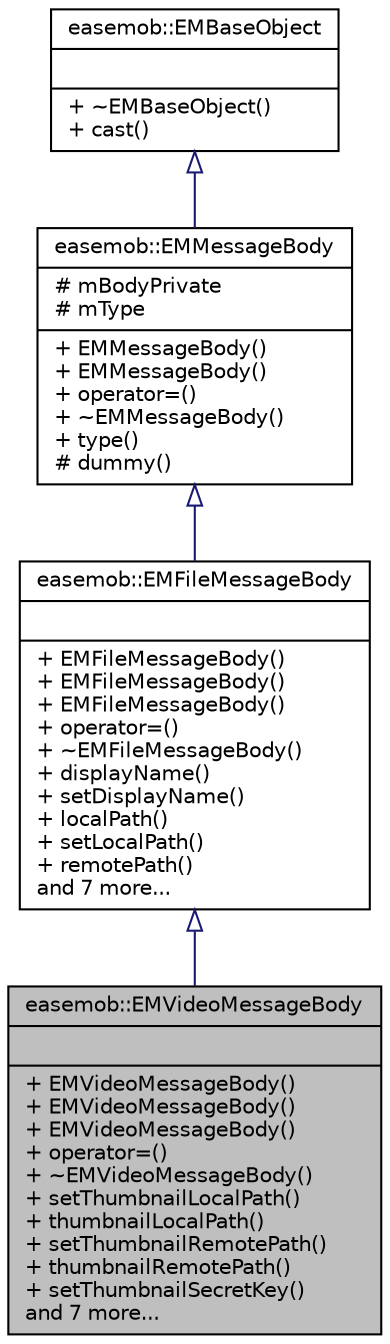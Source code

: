 digraph "easemob::EMVideoMessageBody"
{
  edge [fontname="Helvetica",fontsize="10",labelfontname="Helvetica",labelfontsize="10"];
  node [fontname="Helvetica",fontsize="10",shape=record];
  Node1 [label="{easemob::EMVideoMessageBody\n||+ EMVideoMessageBody()\l+ EMVideoMessageBody()\l+ EMVideoMessageBody()\l+ operator=()\l+ ~EMVideoMessageBody()\l+ setThumbnailLocalPath()\l+ thumbnailLocalPath()\l+ setThumbnailRemotePath()\l+ thumbnailRemotePath()\l+ setThumbnailSecretKey()\land 7 more...\l}",height=0.2,width=0.4,color="black", fillcolor="grey75", style="filled" fontcolor="black"];
  Node2 -> Node1 [dir="back",color="midnightblue",fontsize="10",style="solid",arrowtail="onormal",fontname="Helvetica"];
  Node2 [label="{easemob::EMFileMessageBody\n||+ EMFileMessageBody()\l+ EMFileMessageBody()\l+ EMFileMessageBody()\l+ operator=()\l+ ~EMFileMessageBody()\l+ displayName()\l+ setDisplayName()\l+ localPath()\l+ setLocalPath()\l+ remotePath()\land 7 more...\l}",height=0.2,width=0.4,color="black", fillcolor="white", style="filled",URL="$classeasemob_1_1EMFileMessageBody.html"];
  Node3 -> Node2 [dir="back",color="midnightblue",fontsize="10",style="solid",arrowtail="onormal",fontname="Helvetica"];
  Node3 [label="{easemob::EMMessageBody\n|# mBodyPrivate\l# mType\l|+ EMMessageBody()\l+ EMMessageBody()\l+ operator=()\l+ ~EMMessageBody()\l+ type()\l# dummy()\l}",height=0.2,width=0.4,color="black", fillcolor="white", style="filled",URL="$classeasemob_1_1EMMessageBody.html"];
  Node4 -> Node3 [dir="back",color="midnightblue",fontsize="10",style="solid",arrowtail="onormal",fontname="Helvetica"];
  Node4 [label="{easemob::EMBaseObject\n||+ ~EMBaseObject()\l+ cast()\l}",height=0.2,width=0.4,color="black", fillcolor="white", style="filled",URL="$classeasemob_1_1EMBaseObject.html"];
}
